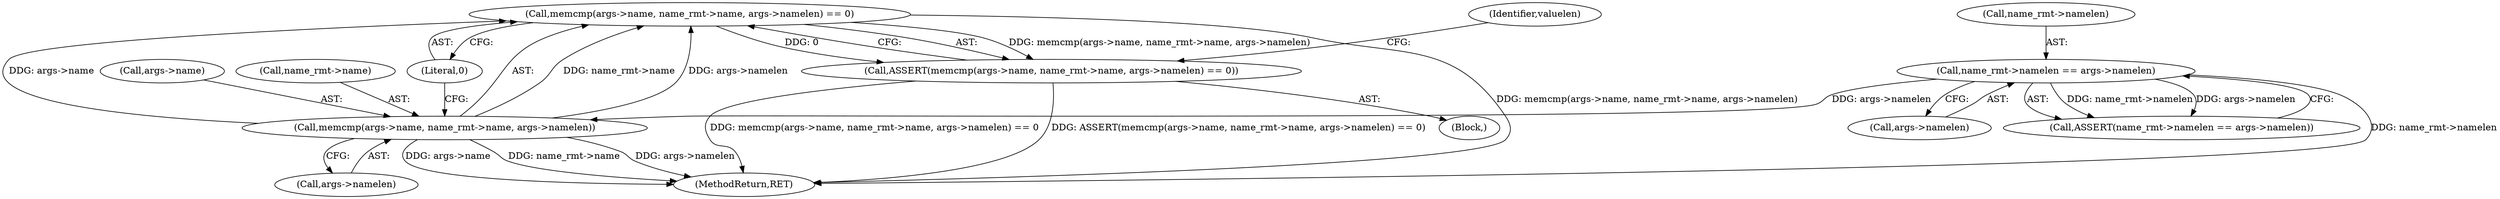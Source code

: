 digraph "0_linux_8275cdd0e7ac550dcce2b3ef6d2fb3b808c1ae59_5@API" {
"1000255" [label="(Call,memcmp(args->name, name_rmt->name, args->namelen) == 0)"];
"1000256" [label="(Call,memcmp(args->name, name_rmt->name, args->namelen))"];
"1000247" [label="(Call,name_rmt->namelen == args->namelen)"];
"1000254" [label="(Call,ASSERT(memcmp(args->name, name_rmt->name, args->namelen) == 0))"];
"1000238" [label="(Block,)"];
"1000255" [label="(Call,memcmp(args->name, name_rmt->name, args->namelen) == 0)"];
"1000248" [label="(Call,name_rmt->namelen)"];
"1000328" [label="(MethodReturn,RET)"];
"1000268" [label="(Identifier,valuelen)"];
"1000247" [label="(Call,name_rmt->namelen == args->namelen)"];
"1000254" [label="(Call,ASSERT(memcmp(args->name, name_rmt->name, args->namelen) == 0))"];
"1000257" [label="(Call,args->name)"];
"1000246" [label="(Call,ASSERT(name_rmt->namelen == args->namelen))"];
"1000251" [label="(Call,args->namelen)"];
"1000256" [label="(Call,memcmp(args->name, name_rmt->name, args->namelen))"];
"1000260" [label="(Call,name_rmt->name)"];
"1000266" [label="(Literal,0)"];
"1000263" [label="(Call,args->namelen)"];
"1000255" -> "1000254"  [label="AST: "];
"1000255" -> "1000266"  [label="CFG: "];
"1000256" -> "1000255"  [label="AST: "];
"1000266" -> "1000255"  [label="AST: "];
"1000254" -> "1000255"  [label="CFG: "];
"1000255" -> "1000328"  [label="DDG: memcmp(args->name, name_rmt->name, args->namelen)"];
"1000255" -> "1000254"  [label="DDG: memcmp(args->name, name_rmt->name, args->namelen)"];
"1000255" -> "1000254"  [label="DDG: 0"];
"1000256" -> "1000255"  [label="DDG: args->name"];
"1000256" -> "1000255"  [label="DDG: name_rmt->name"];
"1000256" -> "1000255"  [label="DDG: args->namelen"];
"1000256" -> "1000263"  [label="CFG: "];
"1000257" -> "1000256"  [label="AST: "];
"1000260" -> "1000256"  [label="AST: "];
"1000263" -> "1000256"  [label="AST: "];
"1000266" -> "1000256"  [label="CFG: "];
"1000256" -> "1000328"  [label="DDG: name_rmt->name"];
"1000256" -> "1000328"  [label="DDG: args->namelen"];
"1000256" -> "1000328"  [label="DDG: args->name"];
"1000247" -> "1000256"  [label="DDG: args->namelen"];
"1000247" -> "1000246"  [label="AST: "];
"1000247" -> "1000251"  [label="CFG: "];
"1000248" -> "1000247"  [label="AST: "];
"1000251" -> "1000247"  [label="AST: "];
"1000246" -> "1000247"  [label="CFG: "];
"1000247" -> "1000328"  [label="DDG: name_rmt->namelen"];
"1000247" -> "1000246"  [label="DDG: name_rmt->namelen"];
"1000247" -> "1000246"  [label="DDG: args->namelen"];
"1000254" -> "1000238"  [label="AST: "];
"1000268" -> "1000254"  [label="CFG: "];
"1000254" -> "1000328"  [label="DDG: memcmp(args->name, name_rmt->name, args->namelen) == 0"];
"1000254" -> "1000328"  [label="DDG: ASSERT(memcmp(args->name, name_rmt->name, args->namelen) == 0)"];
}
